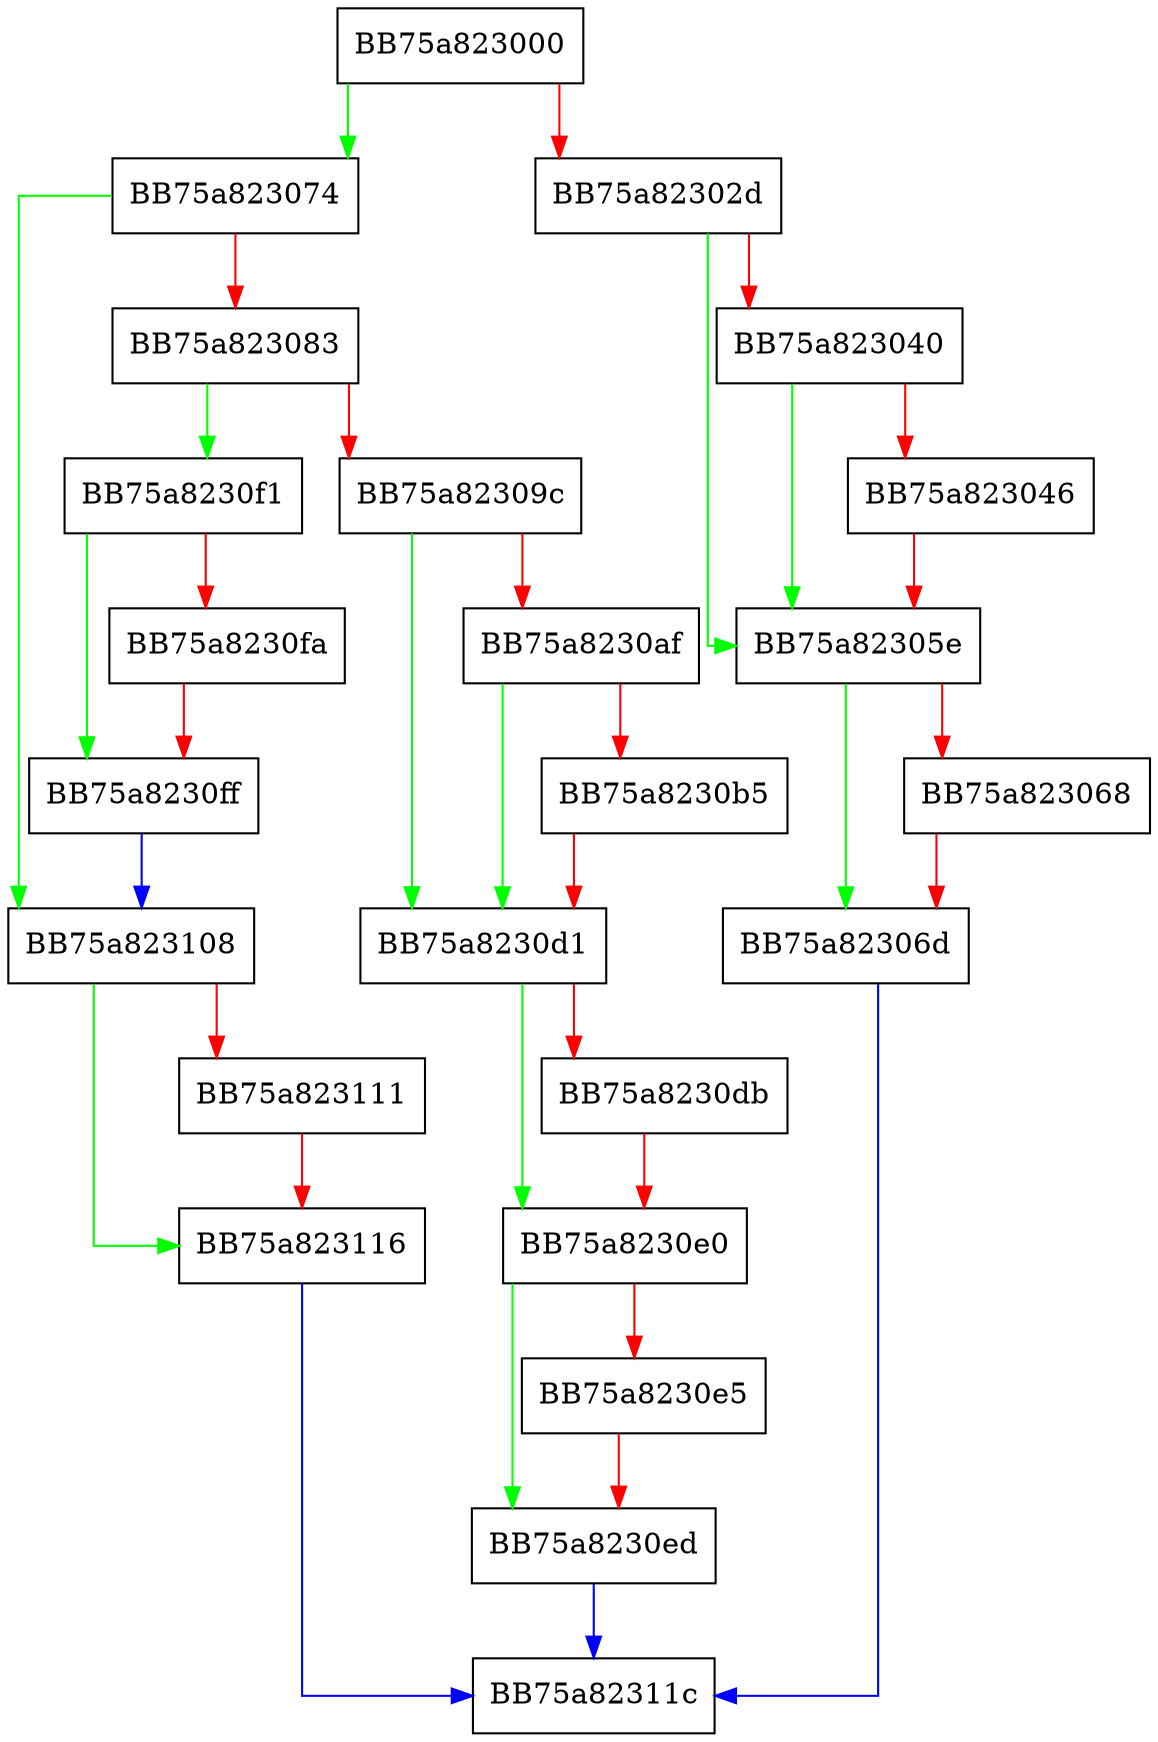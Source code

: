 digraph CollectStates {
  node [shape="box"];
  graph [splines=ortho];
  BB75a823000 -> BB75a823074 [color="green"];
  BB75a823000 -> BB75a82302d [color="red"];
  BB75a82302d -> BB75a82305e [color="green"];
  BB75a82302d -> BB75a823040 [color="red"];
  BB75a823040 -> BB75a82305e [color="green"];
  BB75a823040 -> BB75a823046 [color="red"];
  BB75a823046 -> BB75a82305e [color="red"];
  BB75a82305e -> BB75a82306d [color="green"];
  BB75a82305e -> BB75a823068 [color="red"];
  BB75a823068 -> BB75a82306d [color="red"];
  BB75a82306d -> BB75a82311c [color="blue"];
  BB75a823074 -> BB75a823108 [color="green"];
  BB75a823074 -> BB75a823083 [color="red"];
  BB75a823083 -> BB75a8230f1 [color="green"];
  BB75a823083 -> BB75a82309c [color="red"];
  BB75a82309c -> BB75a8230d1 [color="green"];
  BB75a82309c -> BB75a8230af [color="red"];
  BB75a8230af -> BB75a8230d1 [color="green"];
  BB75a8230af -> BB75a8230b5 [color="red"];
  BB75a8230b5 -> BB75a8230d1 [color="red"];
  BB75a8230d1 -> BB75a8230e0 [color="green"];
  BB75a8230d1 -> BB75a8230db [color="red"];
  BB75a8230db -> BB75a8230e0 [color="red"];
  BB75a8230e0 -> BB75a8230ed [color="green"];
  BB75a8230e0 -> BB75a8230e5 [color="red"];
  BB75a8230e5 -> BB75a8230ed [color="red"];
  BB75a8230ed -> BB75a82311c [color="blue"];
  BB75a8230f1 -> BB75a8230ff [color="green"];
  BB75a8230f1 -> BB75a8230fa [color="red"];
  BB75a8230fa -> BB75a8230ff [color="red"];
  BB75a8230ff -> BB75a823108 [color="blue"];
  BB75a823108 -> BB75a823116 [color="green"];
  BB75a823108 -> BB75a823111 [color="red"];
  BB75a823111 -> BB75a823116 [color="red"];
  BB75a823116 -> BB75a82311c [color="blue"];
}